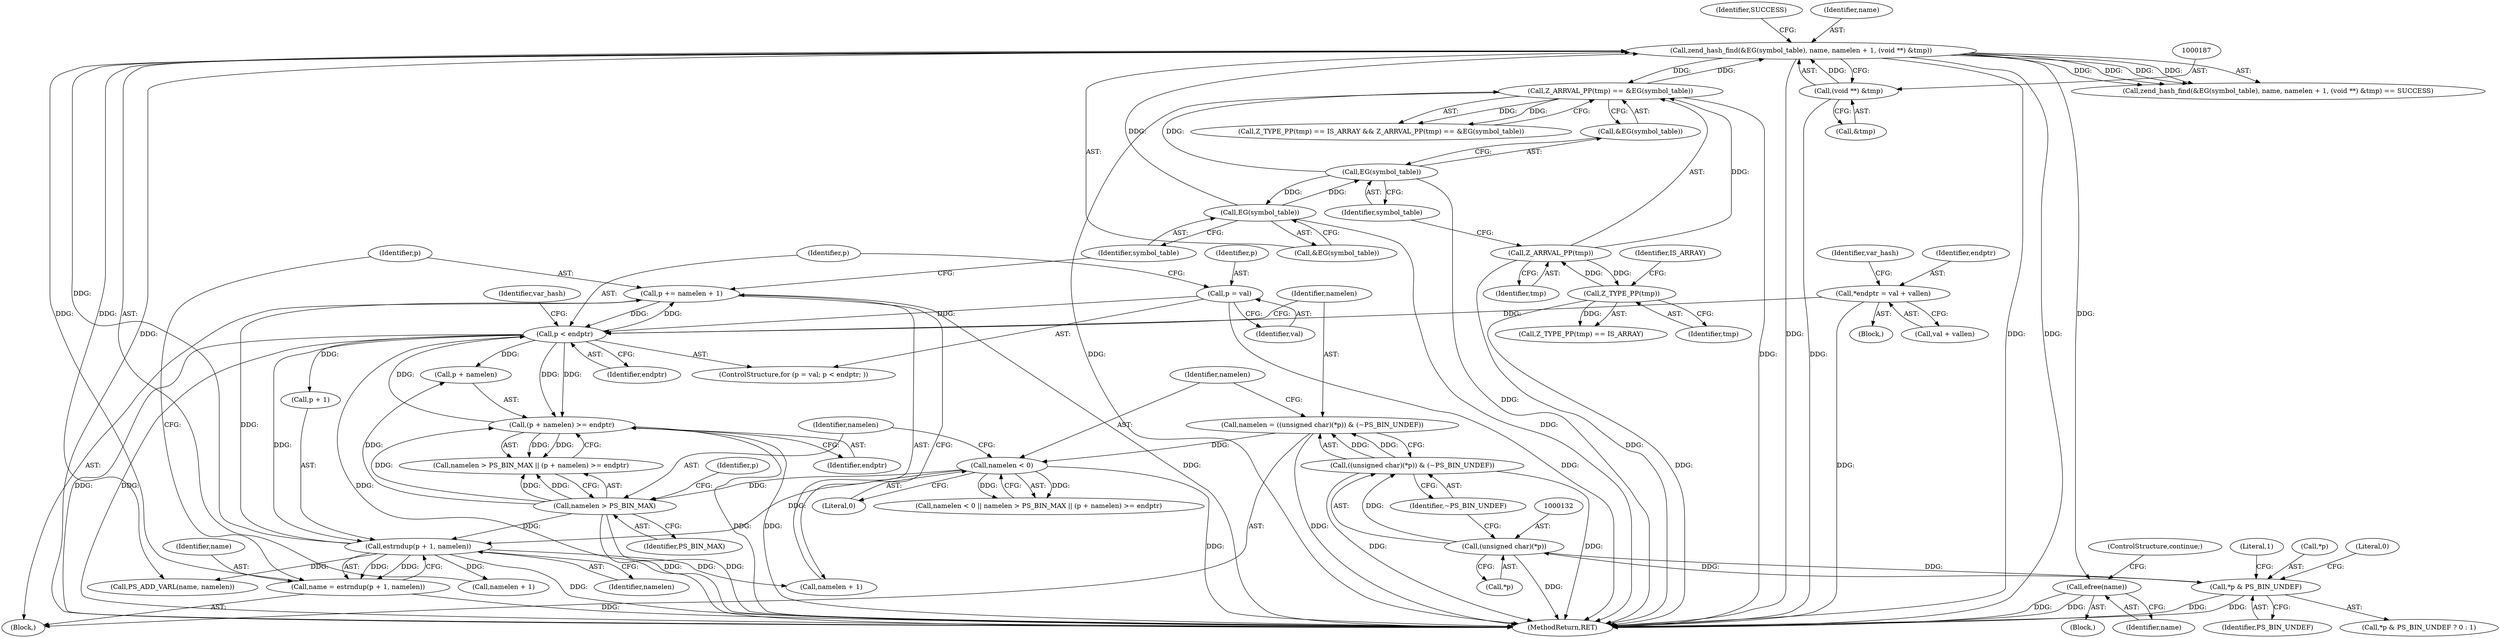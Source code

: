 digraph "1_php-src_8763c6090d627d8bb0ee1d030c30e58f406be9ce?w=1@API" {
"1000211" [label="(Call,efree(name))"];
"1000178" [label="(Call,zend_hash_find(&EG(symbol_table), name, namelen + 1, (void **) &tmp))"];
"1000199" [label="(Call,Z_ARRVAL_PP(tmp) == &EG(symbol_table))"];
"1000200" [label="(Call,Z_ARRVAL_PP(tmp))"];
"1000196" [label="(Call,Z_TYPE_PP(tmp))"];
"1000203" [label="(Call,EG(symbol_table))"];
"1000180" [label="(Call,EG(symbol_table))"];
"1000164" [label="(Call,name = estrndup(p + 1, namelen))"];
"1000166" [label="(Call,estrndup(p + 1, namelen))"];
"1000123" [label="(Call,p < endptr)"];
"1000171" [label="(Call,p += namelen + 1)"];
"1000120" [label="(Call,p = val)"];
"1000145" [label="(Call,(p + namelen) >= endptr)"];
"1000142" [label="(Call,namelen > PS_BIN_MAX)"];
"1000138" [label="(Call,namelen < 0)"];
"1000128" [label="(Call,namelen = ((unsigned char)(*p)) & (~PS_BIN_UNDEF))"];
"1000130" [label="(Call,((unsigned char)(*p)) & (~PS_BIN_UNDEF))"];
"1000131" [label="(Call,(unsigned char)(*p))"];
"1000158" [label="(Call,*p & PS_BIN_UNDEF)"];
"1000108" [label="(Call,*endptr = val + vallen)"];
"1000186" [label="(Call,(void **) &tmp)"];
"1000199" [label="(Call,Z_ARRVAL_PP(tmp) == &EG(symbol_table))"];
"1000142" [label="(Call,namelen > PS_BIN_MAX)"];
"1000118" [label="(Identifier,var_hash)"];
"1000183" [label="(Call,namelen + 1)"];
"1000213" [label="(ControlStructure,continue;)"];
"1000170" [label="(Identifier,namelen)"];
"1000129" [label="(Identifier,namelen)"];
"1000211" [label="(Call,efree(name))"];
"1000149" [label="(Identifier,endptr)"];
"1000200" [label="(Call,Z_ARRVAL_PP(tmp))"];
"1000119" [label="(ControlStructure,for (p = val; p < endptr; ))"];
"1000139" [label="(Identifier,namelen)"];
"1000130" [label="(Call,((unsigned char)(*p)) & (~PS_BIN_UNDEF))"];
"1000158" [label="(Call,*p & PS_BIN_UNDEF)"];
"1000161" [label="(Identifier,PS_BIN_UNDEF)"];
"1000165" [label="(Identifier,name)"];
"1000163" [label="(Literal,1)"];
"1000202" [label="(Call,&EG(symbol_table))"];
"1000212" [label="(Identifier,name)"];
"1000172" [label="(Identifier,p)"];
"1000203" [label="(Call,EG(symbol_table))"];
"1000159" [label="(Call,*p)"];
"1000162" [label="(Literal,0)"];
"1000120" [label="(Call,p = val)"];
"1000125" [label="(Identifier,endptr)"];
"1000167" [label="(Call,p + 1)"];
"1000201" [label="(Identifier,tmp)"];
"1000143" [label="(Identifier,namelen)"];
"1000180" [label="(Call,EG(symbol_table))"];
"1000210" [label="(Block,)"];
"1000171" [label="(Call,p += namelen + 1)"];
"1000122" [label="(Identifier,val)"];
"1000157" [label="(Call,*p & PS_BIN_UNDEF ? 0 : 1)"];
"1000140" [label="(Literal,0)"];
"1000173" [label="(Call,namelen + 1)"];
"1000144" [label="(Identifier,PS_BIN_MAX)"];
"1000104" [label="(Block,)"];
"1000240" [label="(MethodReturn,RET)"];
"1000237" [label="(Identifier,var_hash)"];
"1000126" [label="(Block,)"];
"1000186" [label="(Call,(void **) &tmp)"];
"1000147" [label="(Identifier,p)"];
"1000141" [label="(Call,namelen > PS_BIN_MAX || (p + namelen) >= endptr)"];
"1000110" [label="(Call,val + vallen)"];
"1000181" [label="(Identifier,symbol_table)"];
"1000166" [label="(Call,estrndup(p + 1, namelen))"];
"1000198" [label="(Identifier,IS_ARRAY)"];
"1000123" [label="(Call,p < endptr)"];
"1000124" [label="(Identifier,p)"];
"1000128" [label="(Call,namelen = ((unsigned char)(*p)) & (~PS_BIN_UNDEF))"];
"1000135" [label="(Identifier,~PS_BIN_UNDEF)"];
"1000133" [label="(Call,*p)"];
"1000188" [label="(Call,&tmp)"];
"1000196" [label="(Call,Z_TYPE_PP(tmp))"];
"1000190" [label="(Identifier,SUCCESS)"];
"1000109" [label="(Identifier,endptr)"];
"1000145" [label="(Call,(p + namelen) >= endptr)"];
"1000178" [label="(Call,zend_hash_find(&EG(symbol_table), name, namelen + 1, (void **) &tmp))"];
"1000177" [label="(Call,zend_hash_find(&EG(symbol_table), name, namelen + 1, (void **) &tmp) == SUCCESS)"];
"1000231" [label="(Call,PS_ADD_VARL(name, namelen))"];
"1000138" [label="(Call,namelen < 0)"];
"1000164" [label="(Call,name = estrndup(p + 1, namelen))"];
"1000204" [label="(Identifier,symbol_table)"];
"1000131" [label="(Call,(unsigned char)(*p))"];
"1000182" [label="(Identifier,name)"];
"1000179" [label="(Call,&EG(symbol_table))"];
"1000197" [label="(Identifier,tmp)"];
"1000195" [label="(Call,Z_TYPE_PP(tmp) == IS_ARRAY)"];
"1000146" [label="(Call,p + namelen)"];
"1000108" [label="(Call,*endptr = val + vallen)"];
"1000121" [label="(Identifier,p)"];
"1000137" [label="(Call,namelen < 0 || namelen > PS_BIN_MAX || (p + namelen) >= endptr)"];
"1000194" [label="(Call,Z_TYPE_PP(tmp) == IS_ARRAY && Z_ARRVAL_PP(tmp) == &EG(symbol_table))"];
"1000211" -> "1000210"  [label="AST: "];
"1000211" -> "1000212"  [label="CFG: "];
"1000212" -> "1000211"  [label="AST: "];
"1000213" -> "1000211"  [label="CFG: "];
"1000211" -> "1000240"  [label="DDG: "];
"1000211" -> "1000240"  [label="DDG: "];
"1000178" -> "1000211"  [label="DDG: "];
"1000178" -> "1000177"  [label="AST: "];
"1000178" -> "1000186"  [label="CFG: "];
"1000179" -> "1000178"  [label="AST: "];
"1000182" -> "1000178"  [label="AST: "];
"1000183" -> "1000178"  [label="AST: "];
"1000186" -> "1000178"  [label="AST: "];
"1000190" -> "1000178"  [label="CFG: "];
"1000178" -> "1000240"  [label="DDG: "];
"1000178" -> "1000240"  [label="DDG: "];
"1000178" -> "1000240"  [label="DDG: "];
"1000178" -> "1000240"  [label="DDG: "];
"1000178" -> "1000177"  [label="DDG: "];
"1000178" -> "1000177"  [label="DDG: "];
"1000178" -> "1000177"  [label="DDG: "];
"1000178" -> "1000177"  [label="DDG: "];
"1000199" -> "1000178"  [label="DDG: "];
"1000180" -> "1000178"  [label="DDG: "];
"1000164" -> "1000178"  [label="DDG: "];
"1000166" -> "1000178"  [label="DDG: "];
"1000186" -> "1000178"  [label="DDG: "];
"1000178" -> "1000199"  [label="DDG: "];
"1000178" -> "1000231"  [label="DDG: "];
"1000199" -> "1000194"  [label="AST: "];
"1000199" -> "1000202"  [label="CFG: "];
"1000200" -> "1000199"  [label="AST: "];
"1000202" -> "1000199"  [label="AST: "];
"1000194" -> "1000199"  [label="CFG: "];
"1000199" -> "1000240"  [label="DDG: "];
"1000199" -> "1000240"  [label="DDG: "];
"1000199" -> "1000194"  [label="DDG: "];
"1000199" -> "1000194"  [label="DDG: "];
"1000200" -> "1000199"  [label="DDG: "];
"1000203" -> "1000199"  [label="DDG: "];
"1000200" -> "1000201"  [label="CFG: "];
"1000201" -> "1000200"  [label="AST: "];
"1000204" -> "1000200"  [label="CFG: "];
"1000200" -> "1000240"  [label="DDG: "];
"1000200" -> "1000196"  [label="DDG: "];
"1000196" -> "1000200"  [label="DDG: "];
"1000196" -> "1000195"  [label="AST: "];
"1000196" -> "1000197"  [label="CFG: "];
"1000197" -> "1000196"  [label="AST: "];
"1000198" -> "1000196"  [label="CFG: "];
"1000196" -> "1000240"  [label="DDG: "];
"1000196" -> "1000195"  [label="DDG: "];
"1000203" -> "1000202"  [label="AST: "];
"1000203" -> "1000204"  [label="CFG: "];
"1000204" -> "1000203"  [label="AST: "];
"1000202" -> "1000203"  [label="CFG: "];
"1000203" -> "1000240"  [label="DDG: "];
"1000203" -> "1000180"  [label="DDG: "];
"1000180" -> "1000203"  [label="DDG: "];
"1000180" -> "1000179"  [label="AST: "];
"1000180" -> "1000181"  [label="CFG: "];
"1000181" -> "1000180"  [label="AST: "];
"1000179" -> "1000180"  [label="CFG: "];
"1000180" -> "1000240"  [label="DDG: "];
"1000164" -> "1000126"  [label="AST: "];
"1000164" -> "1000166"  [label="CFG: "];
"1000165" -> "1000164"  [label="AST: "];
"1000166" -> "1000164"  [label="AST: "];
"1000172" -> "1000164"  [label="CFG: "];
"1000164" -> "1000240"  [label="DDG: "];
"1000166" -> "1000164"  [label="DDG: "];
"1000166" -> "1000164"  [label="DDG: "];
"1000166" -> "1000170"  [label="CFG: "];
"1000167" -> "1000166"  [label="AST: "];
"1000170" -> "1000166"  [label="AST: "];
"1000166" -> "1000240"  [label="DDG: "];
"1000123" -> "1000166"  [label="DDG: "];
"1000138" -> "1000166"  [label="DDG: "];
"1000142" -> "1000166"  [label="DDG: "];
"1000166" -> "1000171"  [label="DDG: "];
"1000166" -> "1000173"  [label="DDG: "];
"1000166" -> "1000183"  [label="DDG: "];
"1000166" -> "1000231"  [label="DDG: "];
"1000123" -> "1000119"  [label="AST: "];
"1000123" -> "1000125"  [label="CFG: "];
"1000124" -> "1000123"  [label="AST: "];
"1000125" -> "1000123"  [label="AST: "];
"1000129" -> "1000123"  [label="CFG: "];
"1000237" -> "1000123"  [label="CFG: "];
"1000123" -> "1000240"  [label="DDG: "];
"1000123" -> "1000240"  [label="DDG: "];
"1000123" -> "1000240"  [label="DDG: "];
"1000171" -> "1000123"  [label="DDG: "];
"1000120" -> "1000123"  [label="DDG: "];
"1000145" -> "1000123"  [label="DDG: "];
"1000108" -> "1000123"  [label="DDG: "];
"1000123" -> "1000145"  [label="DDG: "];
"1000123" -> "1000145"  [label="DDG: "];
"1000123" -> "1000146"  [label="DDG: "];
"1000123" -> "1000167"  [label="DDG: "];
"1000123" -> "1000171"  [label="DDG: "];
"1000171" -> "1000126"  [label="AST: "];
"1000171" -> "1000173"  [label="CFG: "];
"1000172" -> "1000171"  [label="AST: "];
"1000173" -> "1000171"  [label="AST: "];
"1000181" -> "1000171"  [label="CFG: "];
"1000171" -> "1000240"  [label="DDG: "];
"1000120" -> "1000119"  [label="AST: "];
"1000120" -> "1000122"  [label="CFG: "];
"1000121" -> "1000120"  [label="AST: "];
"1000122" -> "1000120"  [label="AST: "];
"1000124" -> "1000120"  [label="CFG: "];
"1000120" -> "1000240"  [label="DDG: "];
"1000145" -> "1000141"  [label="AST: "];
"1000145" -> "1000149"  [label="CFG: "];
"1000146" -> "1000145"  [label="AST: "];
"1000149" -> "1000145"  [label="AST: "];
"1000141" -> "1000145"  [label="CFG: "];
"1000145" -> "1000240"  [label="DDG: "];
"1000145" -> "1000240"  [label="DDG: "];
"1000145" -> "1000141"  [label="DDG: "];
"1000145" -> "1000141"  [label="DDG: "];
"1000142" -> "1000145"  [label="DDG: "];
"1000142" -> "1000141"  [label="AST: "];
"1000142" -> "1000144"  [label="CFG: "];
"1000143" -> "1000142"  [label="AST: "];
"1000144" -> "1000142"  [label="AST: "];
"1000147" -> "1000142"  [label="CFG: "];
"1000141" -> "1000142"  [label="CFG: "];
"1000142" -> "1000240"  [label="DDG: "];
"1000142" -> "1000240"  [label="DDG: "];
"1000142" -> "1000141"  [label="DDG: "];
"1000142" -> "1000141"  [label="DDG: "];
"1000138" -> "1000142"  [label="DDG: "];
"1000142" -> "1000146"  [label="DDG: "];
"1000138" -> "1000137"  [label="AST: "];
"1000138" -> "1000140"  [label="CFG: "];
"1000139" -> "1000138"  [label="AST: "];
"1000140" -> "1000138"  [label="AST: "];
"1000143" -> "1000138"  [label="CFG: "];
"1000137" -> "1000138"  [label="CFG: "];
"1000138" -> "1000240"  [label="DDG: "];
"1000138" -> "1000137"  [label="DDG: "];
"1000138" -> "1000137"  [label="DDG: "];
"1000128" -> "1000138"  [label="DDG: "];
"1000128" -> "1000126"  [label="AST: "];
"1000128" -> "1000130"  [label="CFG: "];
"1000129" -> "1000128"  [label="AST: "];
"1000130" -> "1000128"  [label="AST: "];
"1000139" -> "1000128"  [label="CFG: "];
"1000128" -> "1000240"  [label="DDG: "];
"1000130" -> "1000128"  [label="DDG: "];
"1000130" -> "1000128"  [label="DDG: "];
"1000130" -> "1000135"  [label="CFG: "];
"1000131" -> "1000130"  [label="AST: "];
"1000135" -> "1000130"  [label="AST: "];
"1000130" -> "1000240"  [label="DDG: "];
"1000130" -> "1000240"  [label="DDG: "];
"1000131" -> "1000130"  [label="DDG: "];
"1000131" -> "1000133"  [label="CFG: "];
"1000132" -> "1000131"  [label="AST: "];
"1000133" -> "1000131"  [label="AST: "];
"1000135" -> "1000131"  [label="CFG: "];
"1000131" -> "1000240"  [label="DDG: "];
"1000158" -> "1000131"  [label="DDG: "];
"1000131" -> "1000158"  [label="DDG: "];
"1000158" -> "1000157"  [label="AST: "];
"1000158" -> "1000161"  [label="CFG: "];
"1000159" -> "1000158"  [label="AST: "];
"1000161" -> "1000158"  [label="AST: "];
"1000162" -> "1000158"  [label="CFG: "];
"1000163" -> "1000158"  [label="CFG: "];
"1000158" -> "1000240"  [label="DDG: "];
"1000158" -> "1000240"  [label="DDG: "];
"1000108" -> "1000104"  [label="AST: "];
"1000108" -> "1000110"  [label="CFG: "];
"1000109" -> "1000108"  [label="AST: "];
"1000110" -> "1000108"  [label="AST: "];
"1000118" -> "1000108"  [label="CFG: "];
"1000108" -> "1000240"  [label="DDG: "];
"1000186" -> "1000188"  [label="CFG: "];
"1000187" -> "1000186"  [label="AST: "];
"1000188" -> "1000186"  [label="AST: "];
"1000186" -> "1000240"  [label="DDG: "];
}
